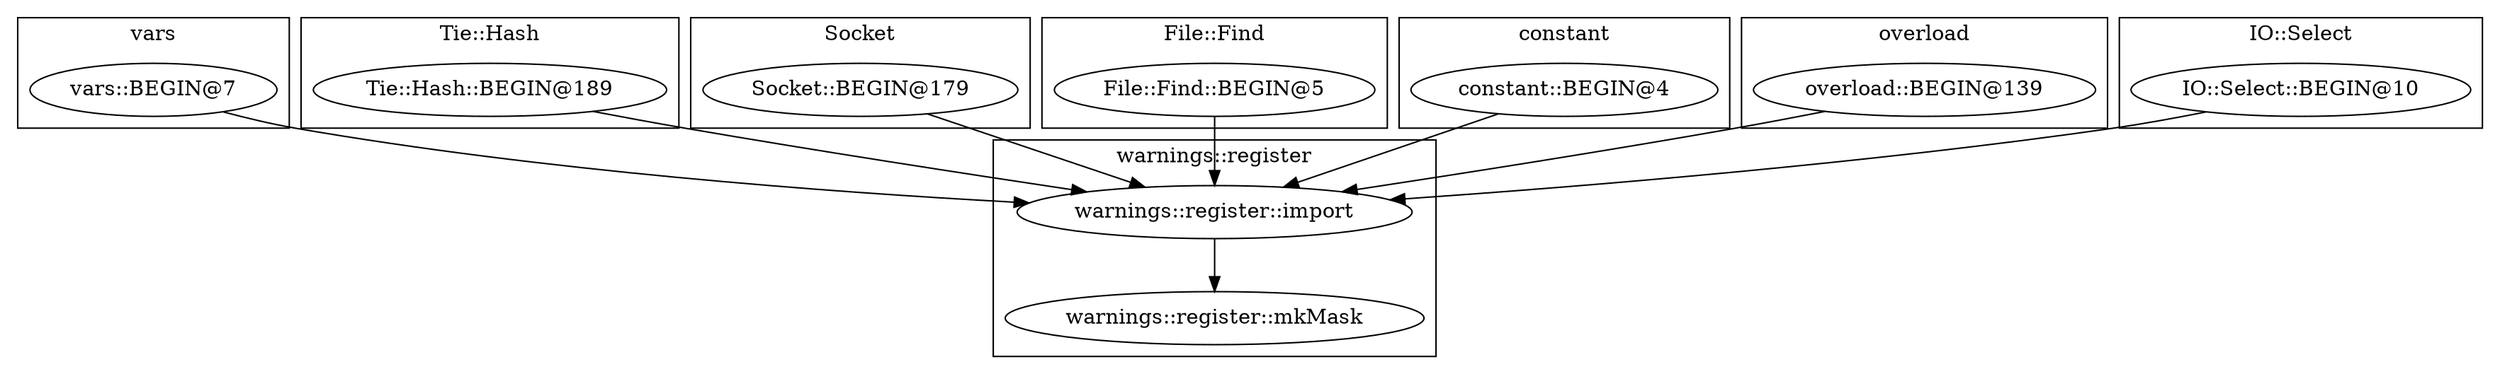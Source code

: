 digraph {
graph [overlap=false]
subgraph cluster_vars {
	label="vars";
	"vars::BEGIN@7";
}
subgraph cluster_Tie_Hash {
	label="Tie::Hash";
	"Tie::Hash::BEGIN@189";
}
subgraph cluster_Socket {
	label="Socket";
	"Socket::BEGIN@179";
}
subgraph cluster_warnings_register {
	label="warnings::register";
	"warnings::register::mkMask";
	"warnings::register::import";
}
subgraph cluster_File_Find {
	label="File::Find";
	"File::Find::BEGIN@5";
}
subgraph cluster_constant {
	label="constant";
	"constant::BEGIN@4";
}
subgraph cluster_overload {
	label="overload";
	"overload::BEGIN@139";
}
subgraph cluster_IO_Select {
	label="IO::Select";
	"IO::Select::BEGIN@10";
}
"warnings::register::import" -> "warnings::register::mkMask";
"constant::BEGIN@4" -> "warnings::register::import";
"IO::Select::BEGIN@10" -> "warnings::register::import";
"Tie::Hash::BEGIN@189" -> "warnings::register::import";
"Socket::BEGIN@179" -> "warnings::register::import";
"vars::BEGIN@7" -> "warnings::register::import";
"File::Find::BEGIN@5" -> "warnings::register::import";
"overload::BEGIN@139" -> "warnings::register::import";
}
